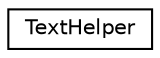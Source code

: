 digraph G
{
  edge [fontname="Helvetica",fontsize="10",labelfontname="Helvetica",labelfontsize="10"];
  node [fontname="Helvetica",fontsize="10",shape=record];
  rankdir=LR;
  Node1 [label="TextHelper",height=0.2,width=0.4,color="black", fillcolor="white", style="filled",URL="$class_utopia_1_1_components_1_1_helper_1_1_text_helper.html"];
}

